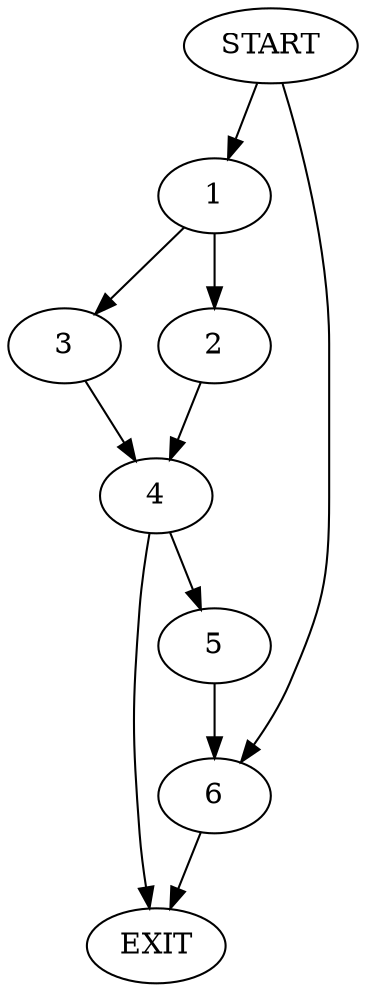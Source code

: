 digraph { 
0 [label="START"];
1;
2;
3;
4;
5;
6;
7[label="EXIT"];
0 -> 1;
0 -> 6;
1 -> 2;
1 -> 3;
2 -> 4;
3 -> 4;
4 -> 7;
4 -> 5;
5 -> 6;
6 -> 7;
}